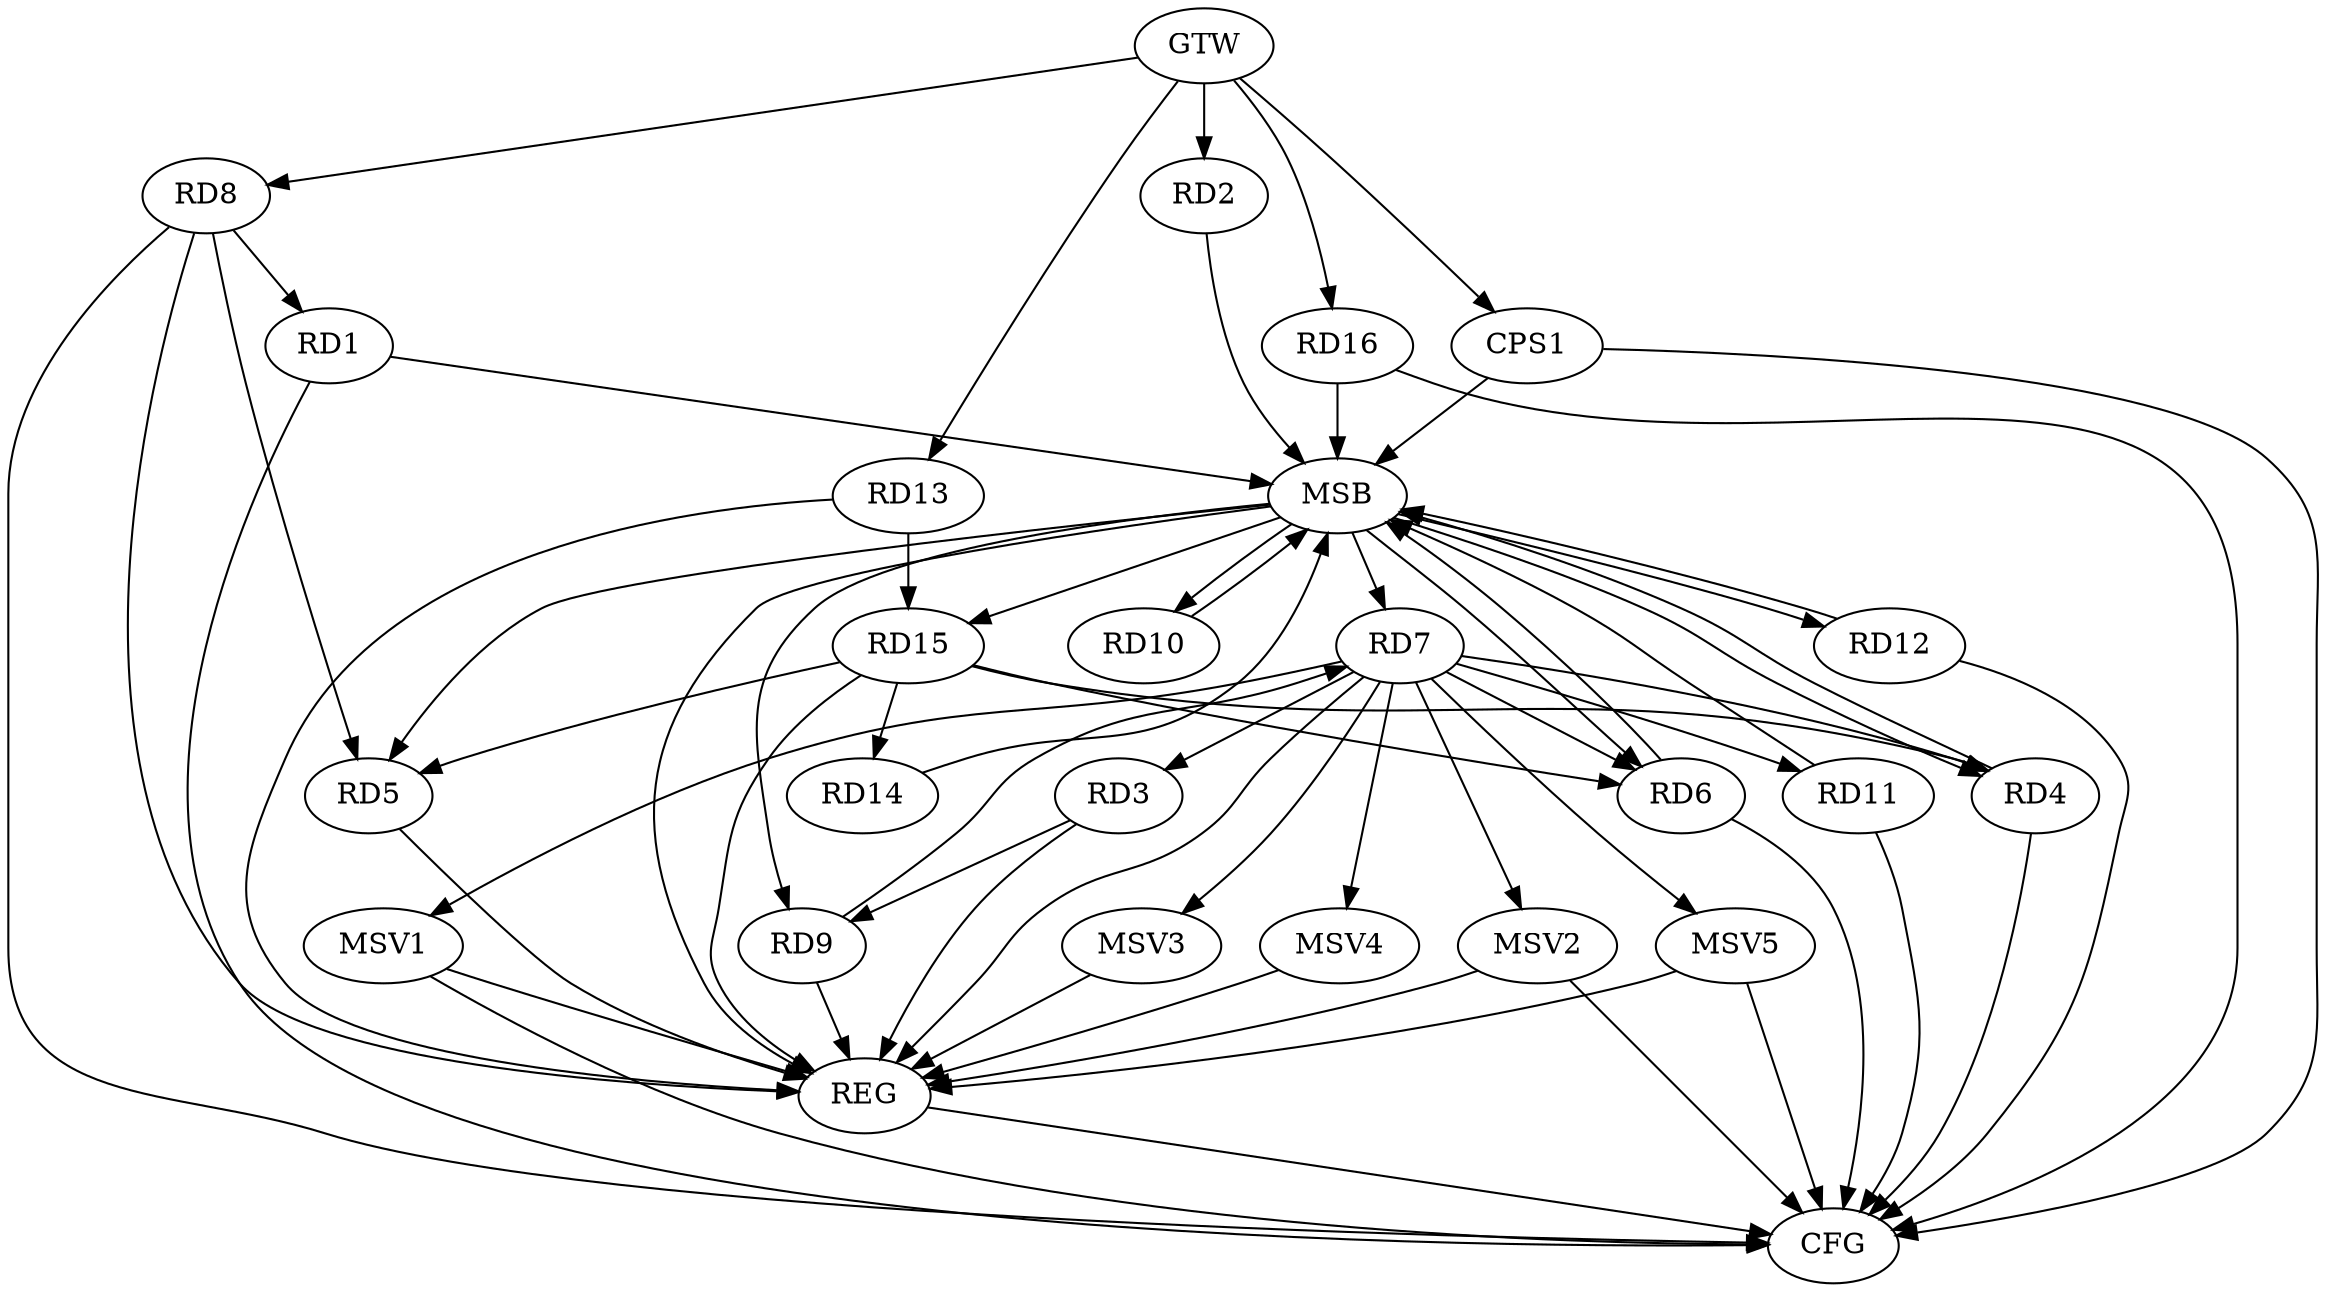 strict digraph G {
  RD1 [ label="RD1" ];
  RD2 [ label="RD2" ];
  RD3 [ label="RD3" ];
  RD4 [ label="RD4" ];
  RD5 [ label="RD5" ];
  RD6 [ label="RD6" ];
  RD7 [ label="RD7" ];
  RD8 [ label="RD8" ];
  RD9 [ label="RD9" ];
  RD10 [ label="RD10" ];
  RD11 [ label="RD11" ];
  RD12 [ label="RD12" ];
  RD13 [ label="RD13" ];
  RD14 [ label="RD14" ];
  RD15 [ label="RD15" ];
  RD16 [ label="RD16" ];
  CPS1 [ label="CPS1" ];
  GTW [ label="GTW" ];
  REG [ label="REG" ];
  MSB [ label="MSB" ];
  CFG [ label="CFG" ];
  MSV1 [ label="MSV1" ];
  MSV2 [ label="MSV2" ];
  MSV3 [ label="MSV3" ];
  MSV4 [ label="MSV4" ];
  MSV5 [ label="MSV5" ];
  RD8 -> RD1;
  RD7 -> RD3;
  RD3 -> RD9;
  RD7 -> RD4;
  RD15 -> RD4;
  RD8 -> RD5;
  RD15 -> RD5;
  RD7 -> RD6;
  RD15 -> RD6;
  RD9 -> RD7;
  RD7 -> RD11;
  RD13 -> RD15;
  RD15 -> RD14;
  GTW -> RD2;
  GTW -> RD8;
  GTW -> RD13;
  GTW -> RD16;
  GTW -> CPS1;
  RD3 -> REG;
  RD5 -> REG;
  RD7 -> REG;
  RD8 -> REG;
  RD9 -> REG;
  RD13 -> REG;
  RD15 -> REG;
  RD1 -> MSB;
  MSB -> RD9;
  MSB -> RD15;
  MSB -> REG;
  RD2 -> MSB;
  MSB -> RD4;
  MSB -> RD6;
  RD4 -> MSB;
  MSB -> RD5;
  RD6 -> MSB;
  RD10 -> MSB;
  RD11 -> MSB;
  MSB -> RD10;
  RD12 -> MSB;
  RD14 -> MSB;
  MSB -> RD12;
  RD16 -> MSB;
  MSB -> RD7;
  CPS1 -> MSB;
  RD16 -> CFG;
  RD1 -> CFG;
  RD12 -> CFG;
  RD4 -> CFG;
  RD8 -> CFG;
  CPS1 -> CFG;
  RD11 -> CFG;
  RD6 -> CFG;
  REG -> CFG;
  RD7 -> MSV1;
  MSV1 -> REG;
  MSV1 -> CFG;
  RD7 -> MSV2;
  RD7 -> MSV3;
  MSV2 -> REG;
  MSV2 -> CFG;
  MSV3 -> REG;
  RD7 -> MSV4;
  MSV4 -> REG;
  RD7 -> MSV5;
  MSV5 -> REG;
  MSV5 -> CFG;
}
